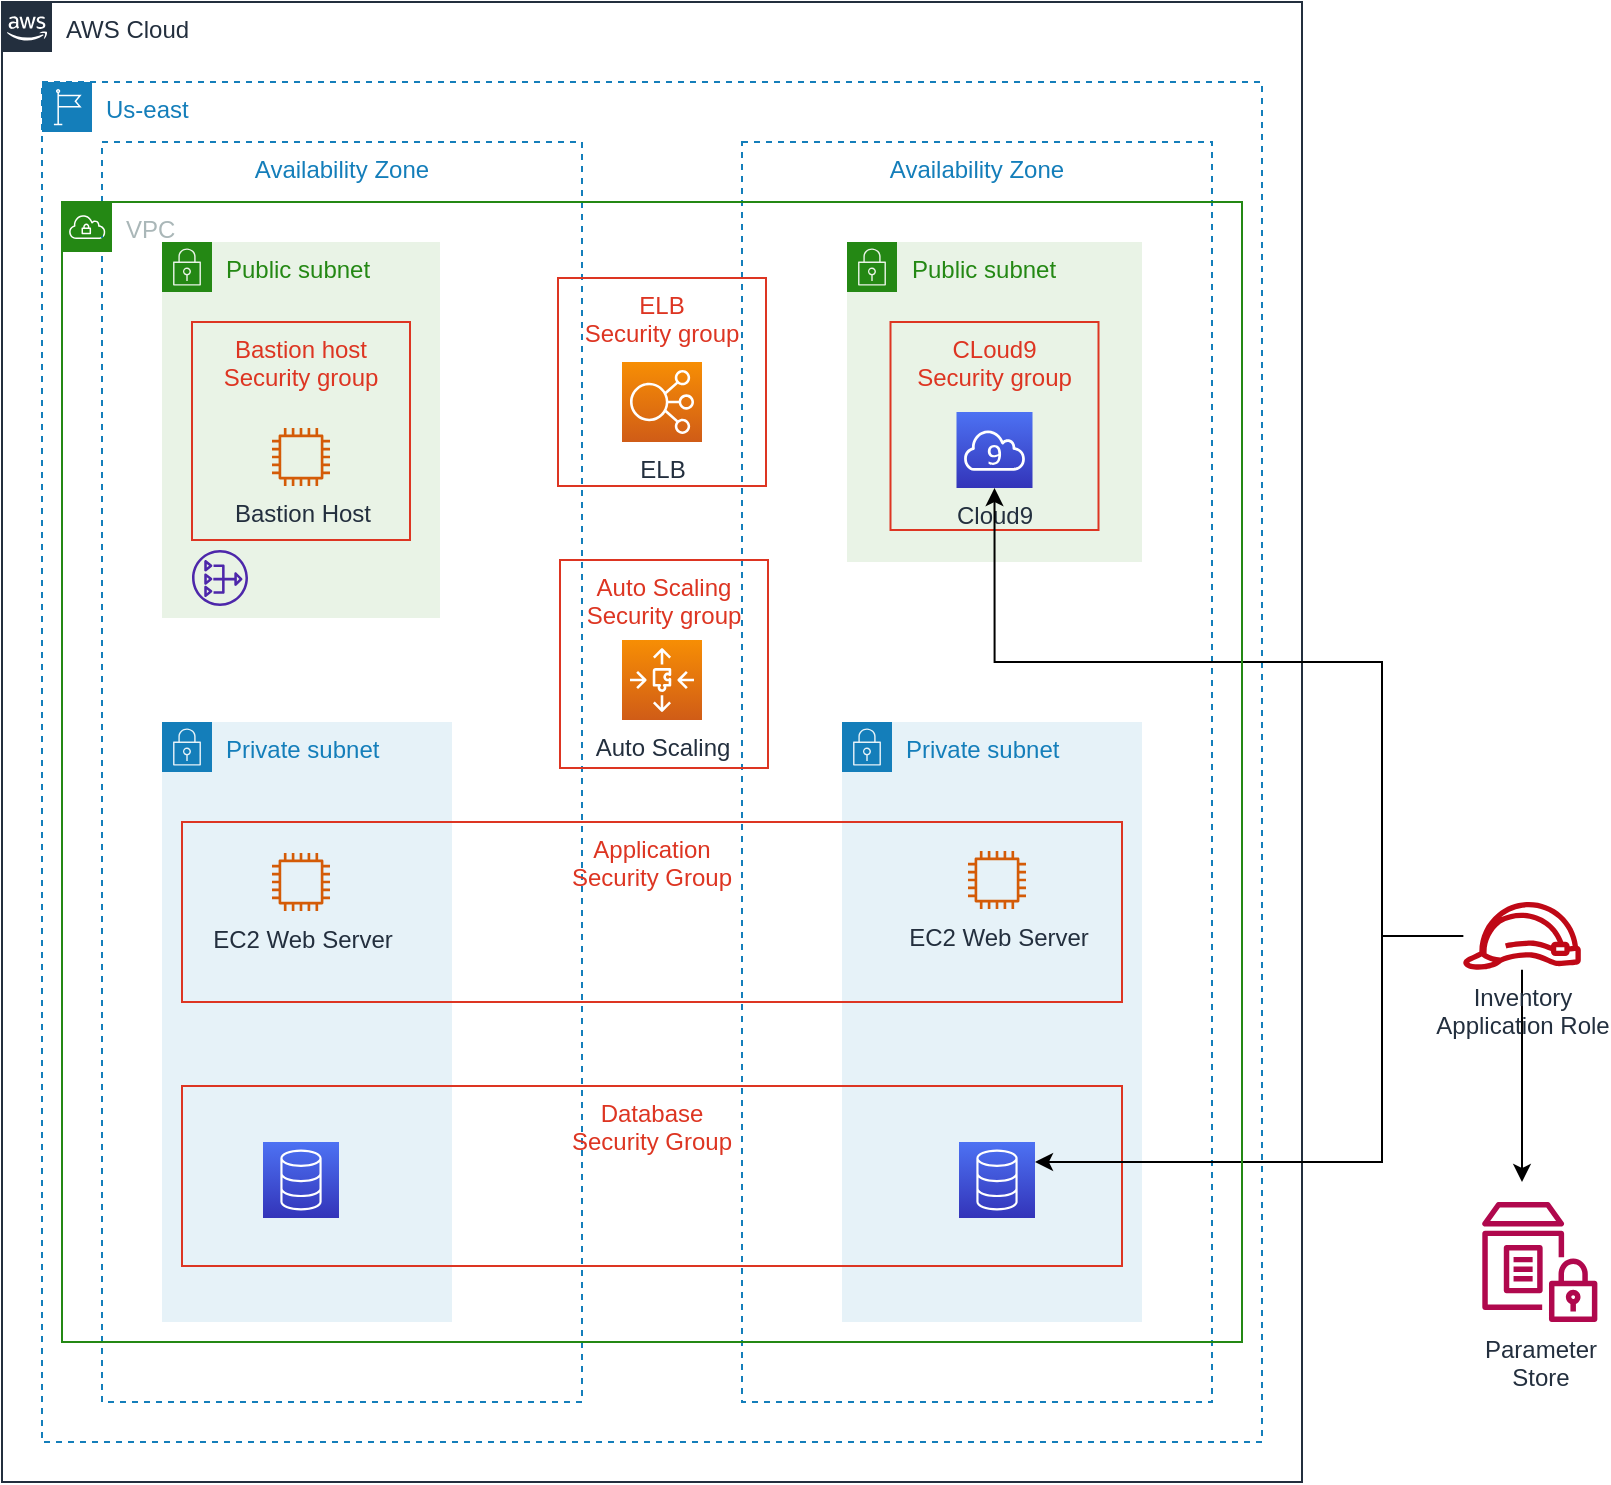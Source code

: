 <mxfile version="17.4.6" type="github">
  <diagram id="EYAx-2xVytG1Fvd3LkRr" name="Page-1">
    <mxGraphModel dx="1423" dy="891" grid="1" gridSize="10" guides="1" tooltips="1" connect="1" arrows="1" fold="1" page="1" pageScale="1" pageWidth="1169" pageHeight="827" math="0" shadow="0">
      <root>
        <mxCell id="0" />
        <mxCell id="1" parent="0" />
        <mxCell id="Jc-0d1ceG-MSq5w1KdFc-4" value="AWS Cloud" style="points=[[0,0],[0.25,0],[0.5,0],[0.75,0],[1,0],[1,0.25],[1,0.5],[1,0.75],[1,1],[0.75,1],[0.5,1],[0.25,1],[0,1],[0,0.75],[0,0.5],[0,0.25]];outlineConnect=0;gradientColor=none;html=1;whiteSpace=wrap;fontSize=12;fontStyle=0;container=1;pointerEvents=0;collapsible=0;recursiveResize=0;shape=mxgraph.aws4.group;grIcon=mxgraph.aws4.group_aws_cloud_alt;strokeColor=#232F3E;fillColor=none;verticalAlign=top;align=left;spacingLeft=30;fontColor=#232F3E;dashed=0;" vertex="1" parent="1">
          <mxGeometry x="200" y="60" width="650" height="740" as="geometry" />
        </mxCell>
        <mxCell id="Jc-0d1ceG-MSq5w1KdFc-5" value="Us-east" style="points=[[0,0],[0.25,0],[0.5,0],[0.75,0],[1,0],[1,0.25],[1,0.5],[1,0.75],[1,1],[0.75,1],[0.5,1],[0.25,1],[0,1],[0,0.75],[0,0.5],[0,0.25]];outlineConnect=0;gradientColor=none;html=1;whiteSpace=wrap;fontSize=12;fontStyle=0;container=1;pointerEvents=0;collapsible=0;recursiveResize=0;shape=mxgraph.aws4.group;grIcon=mxgraph.aws4.group_region;strokeColor=#147EBA;fillColor=none;verticalAlign=top;align=left;spacingLeft=30;fontColor=#147EBA;dashed=1;" vertex="1" parent="1">
          <mxGeometry x="220" y="100" width="610" height="680" as="geometry" />
        </mxCell>
        <mxCell id="Jc-0d1ceG-MSq5w1KdFc-9" value="Availability Zone" style="fillColor=none;strokeColor=#147EBA;dashed=1;verticalAlign=top;fontStyle=0;fontColor=#147EBA;" vertex="1" parent="Jc-0d1ceG-MSq5w1KdFc-5">
          <mxGeometry x="350" y="30" width="235" height="630" as="geometry" />
        </mxCell>
        <mxCell id="Jc-0d1ceG-MSq5w1KdFc-6" value="Availability Zone" style="fillColor=none;strokeColor=#147EBA;dashed=1;verticalAlign=top;fontStyle=0;fontColor=#147EBA;" vertex="1" parent="Jc-0d1ceG-MSq5w1KdFc-5">
          <mxGeometry x="30" y="30" width="240" height="630" as="geometry" />
        </mxCell>
        <mxCell id="Jc-0d1ceG-MSq5w1KdFc-10" value="Public subnet" style="points=[[0,0],[0.25,0],[0.5,0],[0.75,0],[1,0],[1,0.25],[1,0.5],[1,0.75],[1,1],[0.75,1],[0.5,1],[0.25,1],[0,1],[0,0.75],[0,0.5],[0,0.25]];outlineConnect=0;gradientColor=none;html=1;whiteSpace=wrap;fontSize=12;fontStyle=0;container=1;pointerEvents=0;collapsible=0;recursiveResize=0;shape=mxgraph.aws4.group;grIcon=mxgraph.aws4.group_security_group;grStroke=0;strokeColor=#248814;fillColor=#E9F3E6;verticalAlign=top;align=left;spacingLeft=30;fontColor=#248814;dashed=0;" vertex="1" parent="Jc-0d1ceG-MSq5w1KdFc-5">
          <mxGeometry x="60" y="80" width="139" height="188" as="geometry" />
        </mxCell>
        <mxCell id="Jc-0d1ceG-MSq5w1KdFc-15" value="Bastion Host" style="sketch=0;outlineConnect=0;fontColor=#232F3E;gradientColor=none;fillColor=#D45B07;strokeColor=none;dashed=0;verticalLabelPosition=bottom;verticalAlign=top;align=center;html=1;fontSize=12;fontStyle=0;aspect=fixed;pointerEvents=1;shape=mxgraph.aws4.instance2;" vertex="1" parent="Jc-0d1ceG-MSq5w1KdFc-10">
          <mxGeometry x="55" y="93" width="29" height="29" as="geometry" />
        </mxCell>
        <mxCell id="Jc-0d1ceG-MSq5w1KdFc-16" value="Bastion host &#xa;Security group" style="fillColor=none;strokeColor=#DD3522;verticalAlign=top;fontStyle=0;fontColor=#DD3522;" vertex="1" parent="Jc-0d1ceG-MSq5w1KdFc-10">
          <mxGeometry x="15" y="40" width="109" height="109" as="geometry" />
        </mxCell>
        <mxCell id="Jc-0d1ceG-MSq5w1KdFc-29" value="" style="sketch=0;outlineConnect=0;fontColor=#232F3E;gradientColor=none;fillColor=#4D27AA;strokeColor=none;dashed=0;verticalLabelPosition=bottom;verticalAlign=top;align=center;html=1;fontSize=12;fontStyle=0;aspect=fixed;pointerEvents=1;shape=mxgraph.aws4.nat_gateway;" vertex="1" parent="Jc-0d1ceG-MSq5w1KdFc-10">
          <mxGeometry x="15" y="154" width="28" height="28" as="geometry" />
        </mxCell>
        <mxCell id="Jc-0d1ceG-MSq5w1KdFc-11" value="Public subnet" style="points=[[0,0],[0.25,0],[0.5,0],[0.75,0],[1,0],[1,0.25],[1,0.5],[1,0.75],[1,1],[0.75,1],[0.5,1],[0.25,1],[0,1],[0,0.75],[0,0.5],[0,0.25]];outlineConnect=0;gradientColor=none;html=1;whiteSpace=wrap;fontSize=12;fontStyle=0;container=1;pointerEvents=0;collapsible=0;recursiveResize=0;shape=mxgraph.aws4.group;grIcon=mxgraph.aws4.group_security_group;grStroke=0;strokeColor=#248814;fillColor=#E9F3E6;verticalAlign=top;align=left;spacingLeft=30;fontColor=#248814;dashed=0;" vertex="1" parent="Jc-0d1ceG-MSq5w1KdFc-5">
          <mxGeometry x="402.5" y="80" width="147.5" height="160" as="geometry" />
        </mxCell>
        <mxCell id="Jc-0d1ceG-MSq5w1KdFc-25" value="CLoud9&#xa;Security group" style="fillColor=none;strokeColor=#DD3522;verticalAlign=top;fontStyle=0;fontColor=#DD3522;" vertex="1" parent="Jc-0d1ceG-MSq5w1KdFc-11">
          <mxGeometry x="21.75" y="40" width="104" height="104" as="geometry" />
        </mxCell>
        <mxCell id="Jc-0d1ceG-MSq5w1KdFc-12" value="Private subnet" style="points=[[0,0],[0.25,0],[0.5,0],[0.75,0],[1,0],[1,0.25],[1,0.5],[1,0.75],[1,1],[0.75,1],[0.5,1],[0.25,1],[0,1],[0,0.75],[0,0.5],[0,0.25]];outlineConnect=0;gradientColor=none;html=1;whiteSpace=wrap;fontSize=12;fontStyle=0;container=1;pointerEvents=0;collapsible=0;recursiveResize=0;shape=mxgraph.aws4.group;grIcon=mxgraph.aws4.group_security_group;grStroke=0;strokeColor=#147EBA;fillColor=#E6F2F8;verticalAlign=top;align=left;spacingLeft=30;fontColor=#147EBA;dashed=0;" vertex="1" parent="Jc-0d1ceG-MSq5w1KdFc-5">
          <mxGeometry x="60" y="320" width="145" height="300" as="geometry" />
        </mxCell>
        <mxCell id="Jc-0d1ceG-MSq5w1KdFc-22" value="EC2 Web Server" style="sketch=0;outlineConnect=0;fontColor=#232F3E;gradientColor=none;fillColor=#D45B07;strokeColor=none;dashed=0;verticalLabelPosition=bottom;verticalAlign=top;align=center;html=1;fontSize=12;fontStyle=0;aspect=fixed;pointerEvents=1;shape=mxgraph.aws4.instance2;" vertex="1" parent="Jc-0d1ceG-MSq5w1KdFc-12">
          <mxGeometry x="55" y="65.5" width="29" height="29" as="geometry" />
        </mxCell>
        <mxCell id="Jc-0d1ceG-MSq5w1KdFc-35" value="" style="sketch=0;points=[[0,0,0],[0.25,0,0],[0.5,0,0],[0.75,0,0],[1,0,0],[0,1,0],[0.25,1,0],[0.5,1,0],[0.75,1,0],[1,1,0],[0,0.25,0],[0,0.5,0],[0,0.75,0],[1,0.25,0],[1,0.5,0],[1,0.75,0]];outlineConnect=0;fontColor=#232F3E;gradientColor=#4D72F3;gradientDirection=north;fillColor=#3334B9;strokeColor=#ffffff;dashed=0;verticalLabelPosition=bottom;verticalAlign=top;align=center;html=1;fontSize=12;fontStyle=0;aspect=fixed;shape=mxgraph.aws4.resourceIcon;resIcon=mxgraph.aws4.database;" vertex="1" parent="Jc-0d1ceG-MSq5w1KdFc-12">
          <mxGeometry x="50.5" y="210" width="38" height="38" as="geometry" />
        </mxCell>
        <mxCell id="Jc-0d1ceG-MSq5w1KdFc-14" value="Auto Scaling" style="sketch=0;points=[[0,0,0],[0.25,0,0],[0.5,0,0],[0.75,0,0],[1,0,0],[0,1,0],[0.25,1,0],[0.5,1,0],[0.75,1,0],[1,1,0],[0,0.25,0],[0,0.5,0],[0,0.75,0],[1,0.25,0],[1,0.5,0],[1,0.75,0]];outlineConnect=0;fontColor=#232F3E;gradientColor=#F78E04;gradientDirection=north;fillColor=#D05C17;strokeColor=#ffffff;dashed=0;verticalLabelPosition=bottom;verticalAlign=top;align=center;html=1;fontSize=12;fontStyle=0;aspect=fixed;shape=mxgraph.aws4.resourceIcon;resIcon=mxgraph.aws4.auto_scaling3;" vertex="1" parent="Jc-0d1ceG-MSq5w1KdFc-5">
          <mxGeometry x="290" y="279" width="40" height="40" as="geometry" />
        </mxCell>
        <mxCell id="Jc-0d1ceG-MSq5w1KdFc-18" value="ELB" style="sketch=0;points=[[0,0,0],[0.25,0,0],[0.5,0,0],[0.75,0,0],[1,0,0],[0,1,0],[0.25,1,0],[0.5,1,0],[0.75,1,0],[1,1,0],[0,0.25,0],[0,0.5,0],[0,0.75,0],[1,0.25,0],[1,0.5,0],[1,0.75,0]];outlineConnect=0;fontColor=#232F3E;gradientColor=#F78E04;gradientDirection=north;fillColor=#D05C17;strokeColor=#ffffff;dashed=0;verticalLabelPosition=bottom;verticalAlign=top;align=center;html=1;fontSize=12;fontStyle=0;aspect=fixed;shape=mxgraph.aws4.resourceIcon;resIcon=mxgraph.aws4.elastic_load_balancing;" vertex="1" parent="Jc-0d1ceG-MSq5w1KdFc-5">
          <mxGeometry x="290" y="140" width="40" height="40" as="geometry" />
        </mxCell>
        <mxCell id="Jc-0d1ceG-MSq5w1KdFc-3" value="Cloud9" style="sketch=0;points=[[0,0,0],[0.25,0,0],[0.5,0,0],[0.75,0,0],[1,0,0],[0,1,0],[0.25,1,0],[0.5,1,0],[0.75,1,0],[1,1,0],[0,0.25,0],[0,0.5,0],[0,0.75,0],[1,0.25,0],[1,0.5,0],[1,0.75,0]];outlineConnect=0;fontColor=#232F3E;gradientColor=#4D72F3;gradientDirection=north;fillColor=#3334B9;strokeColor=#ffffff;dashed=0;verticalLabelPosition=bottom;verticalAlign=top;align=center;html=1;fontSize=12;fontStyle=0;aspect=fixed;shape=mxgraph.aws4.resourceIcon;resIcon=mxgraph.aws4.cloud9;" vertex="1" parent="Jc-0d1ceG-MSq5w1KdFc-5">
          <mxGeometry x="457.25" y="165" width="38" height="38" as="geometry" />
        </mxCell>
        <mxCell id="Jc-0d1ceG-MSq5w1KdFc-21" value="Auto Scaling&#xa;Security group" style="fillColor=none;strokeColor=#DD3522;verticalAlign=top;fontStyle=0;fontColor=#DD3522;" vertex="1" parent="Jc-0d1ceG-MSq5w1KdFc-5">
          <mxGeometry x="259" y="239" width="104" height="104" as="geometry" />
        </mxCell>
        <mxCell id="Jc-0d1ceG-MSq5w1KdFc-19" value="ELB&#xa;Security group" style="fillColor=none;strokeColor=#DD3522;verticalAlign=top;fontStyle=0;fontColor=#DD3522;" vertex="1" parent="Jc-0d1ceG-MSq5w1KdFc-5">
          <mxGeometry x="258" y="98" width="104" height="104" as="geometry" />
        </mxCell>
        <mxCell id="Jc-0d1ceG-MSq5w1KdFc-31" value="Private subnet" style="points=[[0,0],[0.25,0],[0.5,0],[0.75,0],[1,0],[1,0.25],[1,0.5],[1,0.75],[1,1],[0.75,1],[0.5,1],[0.25,1],[0,1],[0,0.75],[0,0.5],[0,0.25]];outlineConnect=0;gradientColor=none;html=1;whiteSpace=wrap;fontSize=12;fontStyle=0;container=1;pointerEvents=0;collapsible=0;recursiveResize=0;shape=mxgraph.aws4.group;grIcon=mxgraph.aws4.group_security_group;grStroke=0;strokeColor=#147EBA;fillColor=#E6F2F8;verticalAlign=top;align=left;spacingLeft=30;fontColor=#147EBA;dashed=0;" vertex="1" parent="1">
          <mxGeometry x="620" y="420" width="150" height="300" as="geometry" />
        </mxCell>
        <mxCell id="Jc-0d1ceG-MSq5w1KdFc-32" value="EC2 Web Server" style="sketch=0;outlineConnect=0;fontColor=#232F3E;gradientColor=none;fillColor=#D45B07;strokeColor=none;dashed=0;verticalLabelPosition=bottom;verticalAlign=top;align=center;html=1;fontSize=12;fontStyle=0;aspect=fixed;pointerEvents=1;shape=mxgraph.aws4.instance2;" vertex="1" parent="Jc-0d1ceG-MSq5w1KdFc-31">
          <mxGeometry x="63" y="64.5" width="29" height="29" as="geometry" />
        </mxCell>
        <mxCell id="Jc-0d1ceG-MSq5w1KdFc-36" value="" style="sketch=0;points=[[0,0,0],[0.25,0,0],[0.5,0,0],[0.75,0,0],[1,0,0],[0,1,0],[0.25,1,0],[0.5,1,0],[0.75,1,0],[1,1,0],[0,0.25,0],[0,0.5,0],[0,0.75,0],[1,0.25,0],[1,0.5,0],[1,0.75,0]];outlineConnect=0;fontColor=#232F3E;gradientColor=#4D72F3;gradientDirection=north;fillColor=#3334B9;strokeColor=#ffffff;dashed=0;verticalLabelPosition=bottom;verticalAlign=top;align=center;html=1;fontSize=12;fontStyle=0;aspect=fixed;shape=mxgraph.aws4.resourceIcon;resIcon=mxgraph.aws4.database;" vertex="1" parent="Jc-0d1ceG-MSq5w1KdFc-31">
          <mxGeometry x="58.5" y="210" width="38" height="38" as="geometry" />
        </mxCell>
        <mxCell id="Jc-0d1ceG-MSq5w1KdFc-37" value="Database&#xa;Security Group" style="fillColor=none;strokeColor=#DD3522;verticalAlign=top;fontStyle=0;fontColor=#DD3522;" vertex="1" parent="1">
          <mxGeometry x="290" y="602" width="470" height="90" as="geometry" />
        </mxCell>
        <mxCell id="Jc-0d1ceG-MSq5w1KdFc-34" value="Application &#xa;Security Group" style="fillColor=none;strokeColor=#DD3522;verticalAlign=top;fontStyle=0;fontColor=#DD3522;" vertex="1" parent="1">
          <mxGeometry x="290" y="470" width="470" height="90" as="geometry" />
        </mxCell>
        <mxCell id="Jc-0d1ceG-MSq5w1KdFc-42" style="edgeStyle=orthogonalEdgeStyle;rounded=0;orthogonalLoop=1;jettySize=auto;html=1;entryX=0.5;entryY=1;entryDx=0;entryDy=0;entryPerimeter=0;" edge="1" parent="1" source="Jc-0d1ceG-MSq5w1KdFc-38" target="Jc-0d1ceG-MSq5w1KdFc-3">
          <mxGeometry relative="1" as="geometry">
            <mxPoint x="920.0" y="526.925" as="targetPoint" />
            <Array as="points">
              <mxPoint x="890" y="527" />
              <mxPoint x="890" y="390" />
              <mxPoint x="696" y="390" />
            </Array>
          </mxGeometry>
        </mxCell>
        <mxCell id="Jc-0d1ceG-MSq5w1KdFc-44" value="" style="edgeStyle=orthogonalEdgeStyle;rounded=0;orthogonalLoop=1;jettySize=auto;html=1;" edge="1" parent="1" source="Jc-0d1ceG-MSq5w1KdFc-38">
          <mxGeometry relative="1" as="geometry">
            <mxPoint x="960" y="650" as="targetPoint" />
          </mxGeometry>
        </mxCell>
        <mxCell id="Jc-0d1ceG-MSq5w1KdFc-45" style="edgeStyle=orthogonalEdgeStyle;rounded=0;orthogonalLoop=1;jettySize=auto;html=1;entryX=1;entryY=0.25;entryDx=0;entryDy=0;entryPerimeter=0;" edge="1" parent="1" source="Jc-0d1ceG-MSq5w1KdFc-38" target="Jc-0d1ceG-MSq5w1KdFc-36">
          <mxGeometry relative="1" as="geometry">
            <Array as="points">
              <mxPoint x="890" y="527" />
              <mxPoint x="890" y="640" />
              <mxPoint x="716" y="640" />
            </Array>
          </mxGeometry>
        </mxCell>
        <mxCell id="Jc-0d1ceG-MSq5w1KdFc-38" value="Inventory&lt;br&gt;Application Role" style="sketch=0;outlineConnect=0;fontColor=#232F3E;gradientColor=none;fillColor=#BF0816;strokeColor=none;dashed=0;verticalLabelPosition=bottom;verticalAlign=top;align=center;html=1;fontSize=12;fontStyle=0;aspect=fixed;pointerEvents=1;shape=mxgraph.aws4.role;" vertex="1" parent="1">
          <mxGeometry x="930" y="510" width="60" height="33.85" as="geometry" />
        </mxCell>
        <mxCell id="Jc-0d1ceG-MSq5w1KdFc-39" value="Parameter&lt;br&gt;Store" style="sketch=0;outlineConnect=0;fontColor=#232F3E;gradientColor=none;fillColor=#B0084D;strokeColor=none;dashed=0;verticalLabelPosition=bottom;verticalAlign=top;align=center;html=1;fontSize=12;fontStyle=0;aspect=fixed;pointerEvents=1;shape=mxgraph.aws4.parameter_store;" vertex="1" parent="1">
          <mxGeometry x="940" y="660" width="57.69" height="60" as="geometry" />
        </mxCell>
        <mxCell id="Jc-0d1ceG-MSq5w1KdFc-40" value="VPC" style="points=[[0,0],[0.25,0],[0.5,0],[0.75,0],[1,0],[1,0.25],[1,0.5],[1,0.75],[1,1],[0.75,1],[0.5,1],[0.25,1],[0,1],[0,0.75],[0,0.5],[0,0.25]];outlineConnect=0;gradientColor=none;html=1;whiteSpace=wrap;fontSize=12;fontStyle=0;container=1;pointerEvents=0;collapsible=0;recursiveResize=0;shape=mxgraph.aws4.group;grIcon=mxgraph.aws4.group_vpc;strokeColor=#248814;fillColor=none;verticalAlign=top;align=left;spacingLeft=30;fontColor=#AAB7B8;dashed=0;" vertex="1" parent="1">
          <mxGeometry x="230" y="160" width="590" height="570" as="geometry" />
        </mxCell>
      </root>
    </mxGraphModel>
  </diagram>
</mxfile>

